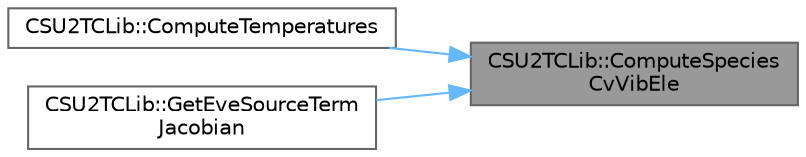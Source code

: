 digraph "CSU2TCLib::ComputeSpeciesCvVibEle"
{
 // LATEX_PDF_SIZE
  bgcolor="transparent";
  edge [fontname=Helvetica,fontsize=10,labelfontname=Helvetica,labelfontsize=10];
  node [fontname=Helvetica,fontsize=10,shape=box,height=0.2,width=0.4];
  rankdir="RL";
  Node1 [id="Node000001",label="CSU2TCLib::ComputeSpecies\lCvVibEle",height=0.2,width=0.4,color="gray40", fillcolor="grey60", style="filled", fontcolor="black",tooltip="Compute species V-E specific heats at constant volume."];
  Node1 -> Node2 [id="edge1_Node000001_Node000002",dir="back",color="steelblue1",style="solid",tooltip=" "];
  Node2 [id="Node000002",label="CSU2TCLib::ComputeTemperatures",height=0.2,width=0.4,color="grey40", fillcolor="white", style="filled",URL="$classCSU2TCLib.html#adfe12efd35d99e1066a144e3a297a1f7",tooltip="Compute translational and vibrational temperatures vector."];
  Node1 -> Node3 [id="edge2_Node000001_Node000003",dir="back",color="steelblue1",style="solid",tooltip=" "];
  Node3 [id="Node000003",label="CSU2TCLib::GetEveSourceTerm\lJacobian",height=0.2,width=0.4,color="grey40", fillcolor="white", style="filled",URL="$classCSU2TCLib.html#a81efd215ea119d2a27d6d39cdf4467a7",tooltip="Compute relaxation source term jacobian."];
}
